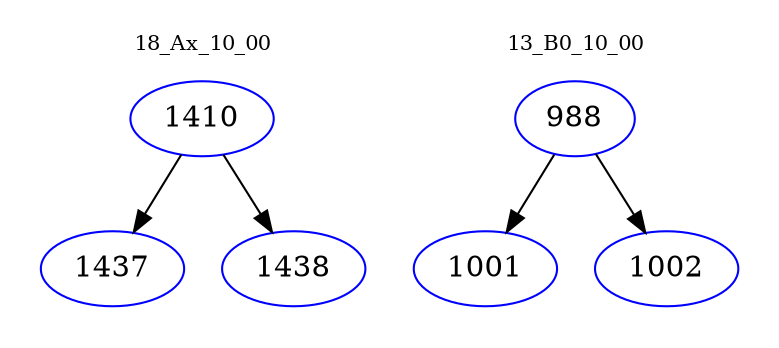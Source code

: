 digraph{
subgraph cluster_0 {
color = white
label = "18_Ax_10_00";
fontsize=10;
T0_1410 [label="1410", color="blue"]
T0_1410 -> T0_1437 [color="black"]
T0_1437 [label="1437", color="blue"]
T0_1410 -> T0_1438 [color="black"]
T0_1438 [label="1438", color="blue"]
}
subgraph cluster_1 {
color = white
label = "13_B0_10_00";
fontsize=10;
T1_988 [label="988", color="blue"]
T1_988 -> T1_1001 [color="black"]
T1_1001 [label="1001", color="blue"]
T1_988 -> T1_1002 [color="black"]
T1_1002 [label="1002", color="blue"]
}
}
